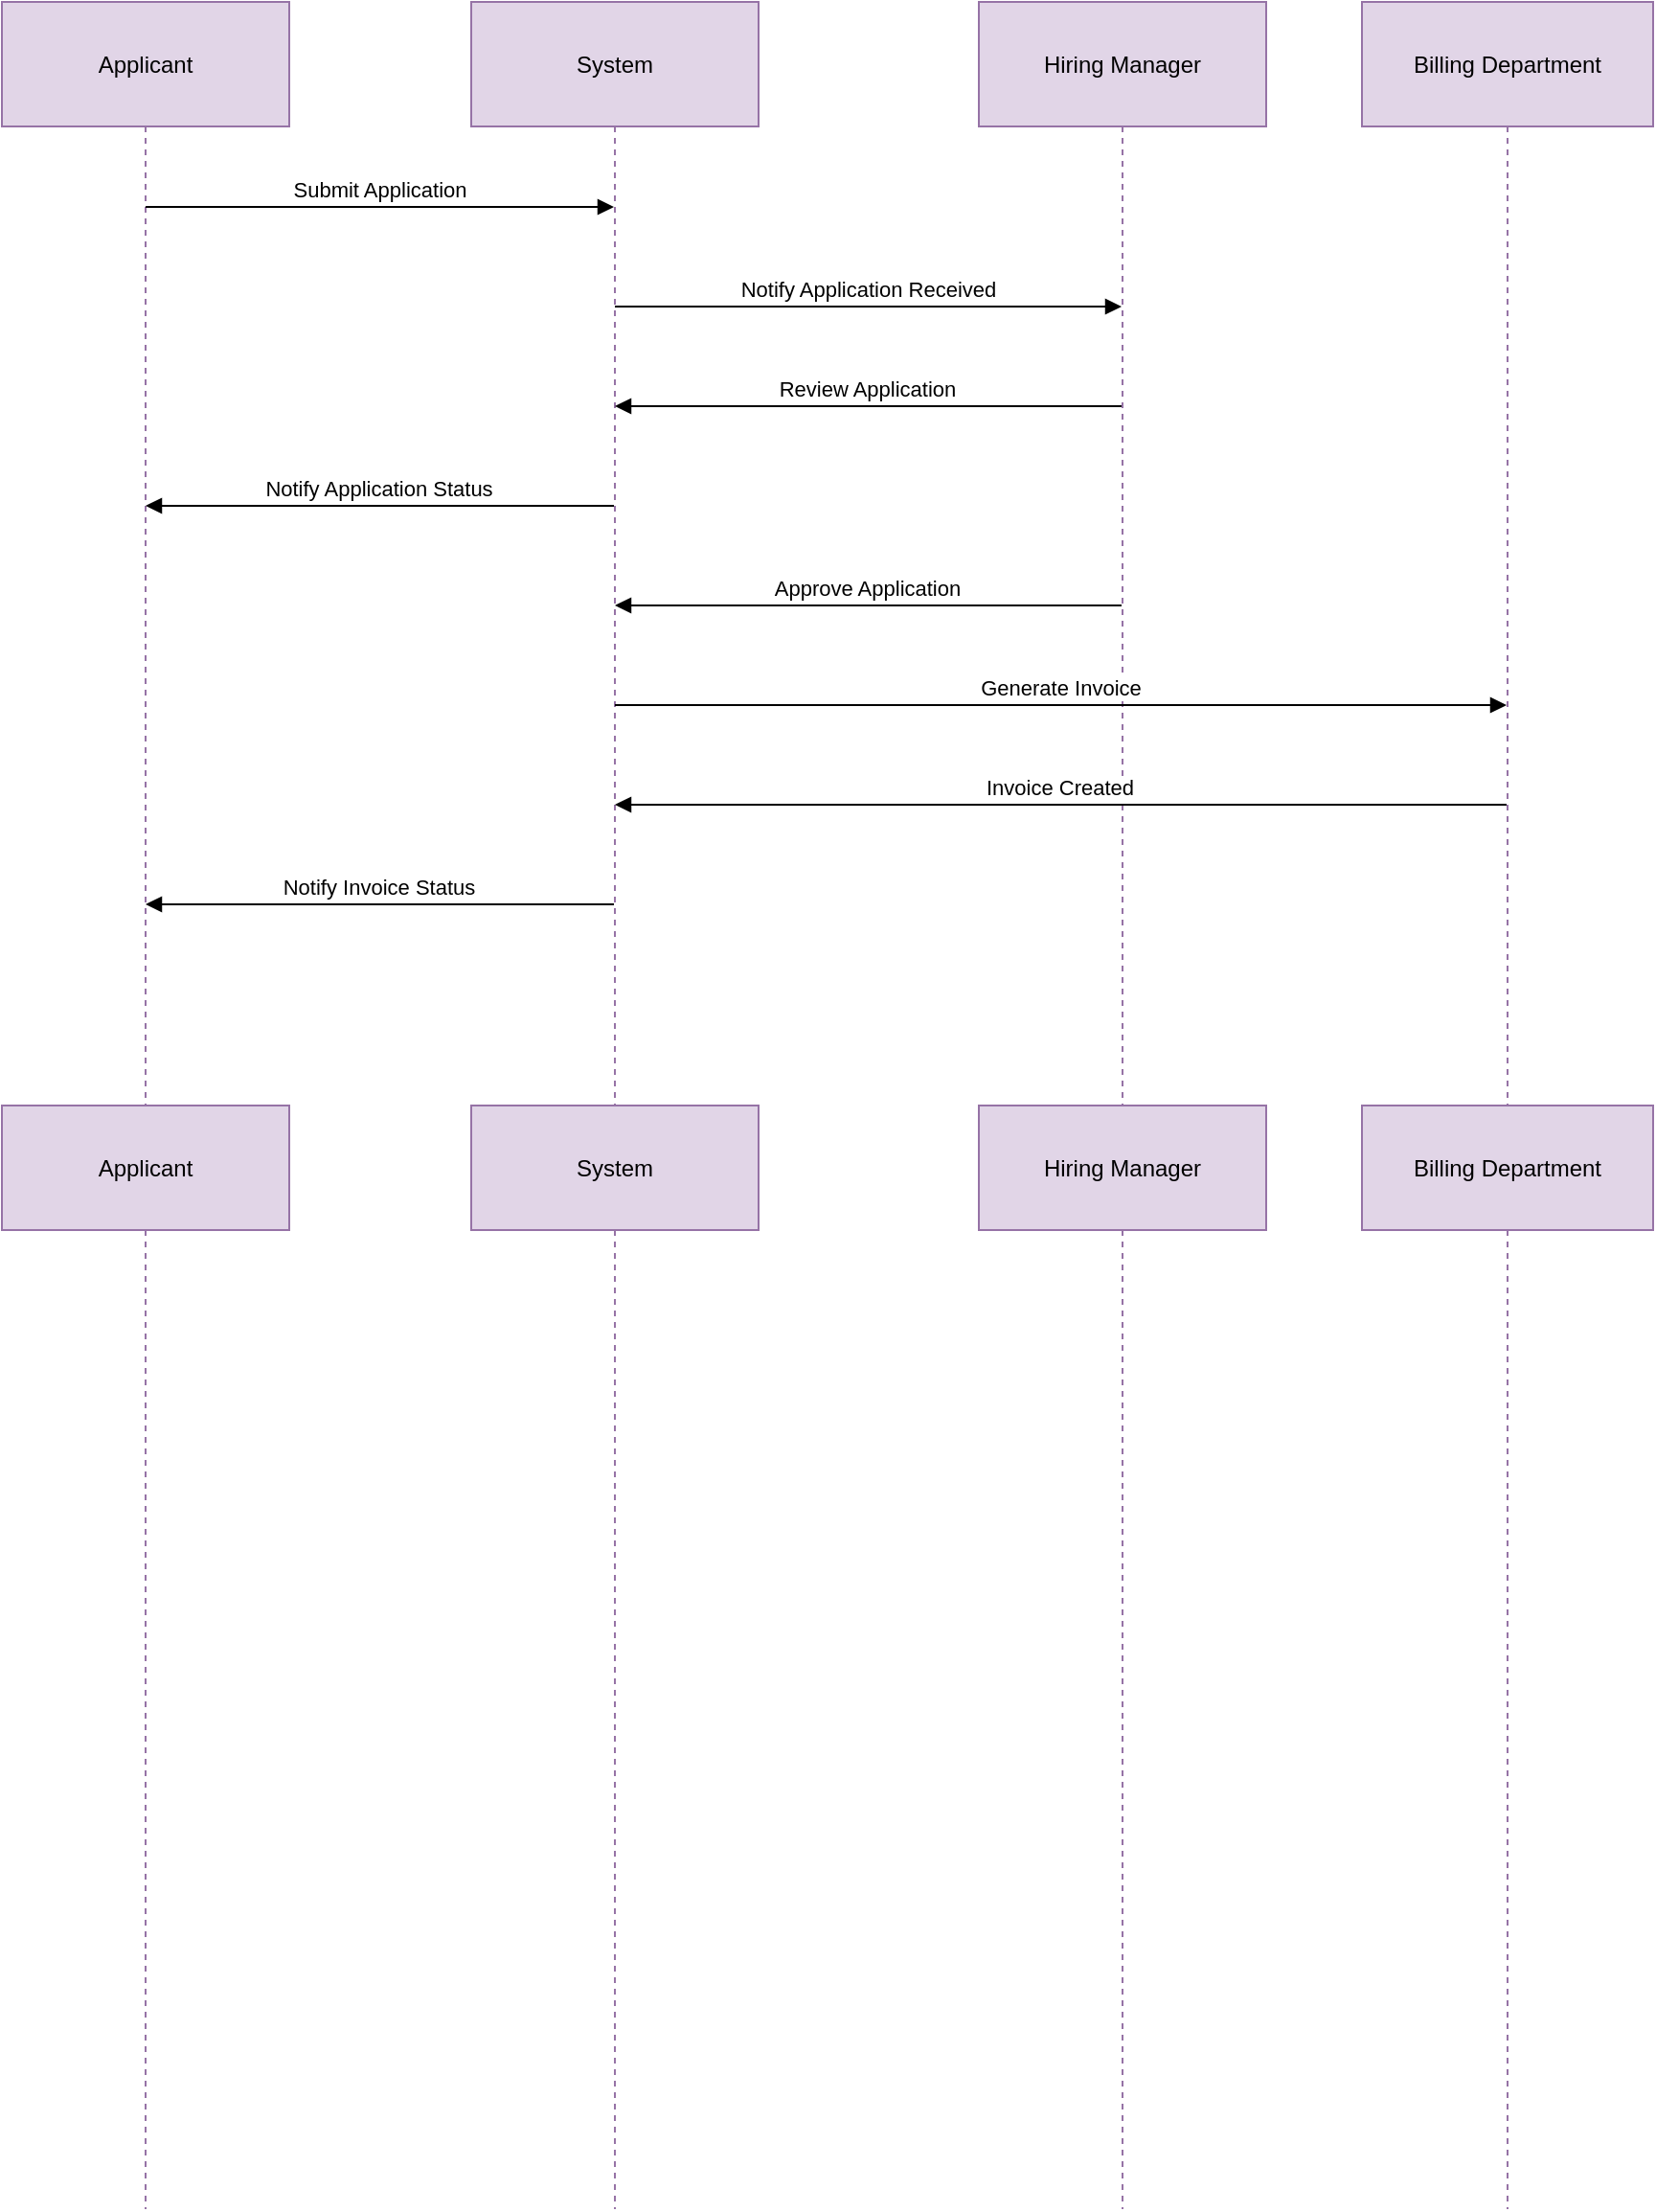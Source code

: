 <mxfile version="24.7.17">
  <diagram name="Page-1" id="dHeRC03932-vUY8b0eSu">
    <mxGraphModel grid="1" page="1" gridSize="10" guides="1" tooltips="1" connect="1" arrows="1" fold="1" pageScale="1" pageWidth="850" pageHeight="1100" math="0" shadow="0">
      <root>
        <mxCell id="0" />
        <mxCell id="1" parent="0" />
        <mxCell id="rM3IPMLhM91sqdTLPy3J-1" value="Applicant" style="shape=umlLifeline;perimeter=lifelinePerimeter;whiteSpace=wrap;container=1;dropTarget=0;collapsible=0;recursiveResize=0;outlineConnect=0;portConstraint=eastwest;newEdgeStyle={&quot;edgeStyle&quot;:&quot;elbowEdgeStyle&quot;,&quot;elbow&quot;:&quot;vertical&quot;,&quot;curved&quot;:0,&quot;rounded&quot;:0};size=65;fillColor=#e1d5e7;strokeColor=#9673a6;" vertex="1" parent="1">
          <mxGeometry x="20" y="20" width="150" height="576" as="geometry" />
        </mxCell>
        <mxCell id="rM3IPMLhM91sqdTLPy3J-2" value="System" style="shape=umlLifeline;perimeter=lifelinePerimeter;whiteSpace=wrap;container=1;dropTarget=0;collapsible=0;recursiveResize=0;outlineConnect=0;portConstraint=eastwest;newEdgeStyle={&quot;edgeStyle&quot;:&quot;elbowEdgeStyle&quot;,&quot;elbow&quot;:&quot;vertical&quot;,&quot;curved&quot;:0,&quot;rounded&quot;:0};size=65;fillColor=#e1d5e7;strokeColor=#9673a6;" vertex="1" parent="1">
          <mxGeometry x="265" y="20" width="150" height="576" as="geometry" />
        </mxCell>
        <mxCell id="rM3IPMLhM91sqdTLPy3J-3" value="Hiring Manager" style="shape=umlLifeline;perimeter=lifelinePerimeter;whiteSpace=wrap;container=1;dropTarget=0;collapsible=0;recursiveResize=0;outlineConnect=0;portConstraint=eastwest;newEdgeStyle={&quot;edgeStyle&quot;:&quot;elbowEdgeStyle&quot;,&quot;elbow&quot;:&quot;vertical&quot;,&quot;curved&quot;:0,&quot;rounded&quot;:0};size=65;fillColor=#e1d5e7;strokeColor=#9673a6;" vertex="1" parent="1">
          <mxGeometry x="530" y="20" width="150" height="576" as="geometry" />
        </mxCell>
        <mxCell id="rM3IPMLhM91sqdTLPy3J-4" value="Billing Department" style="shape=umlLifeline;perimeter=lifelinePerimeter;whiteSpace=wrap;container=1;dropTarget=0;collapsible=0;recursiveResize=0;outlineConnect=0;portConstraint=eastwest;newEdgeStyle={&quot;edgeStyle&quot;:&quot;elbowEdgeStyle&quot;,&quot;elbow&quot;:&quot;vertical&quot;,&quot;curved&quot;:0,&quot;rounded&quot;:0};size=65;fillColor=#e1d5e7;strokeColor=#9673a6;" vertex="1" parent="1">
          <mxGeometry x="730" y="20" width="152" height="576" as="geometry" />
        </mxCell>
        <mxCell id="rM3IPMLhM91sqdTLPy3J-5" value="Submit Application" style="verticalAlign=bottom;edgeStyle=elbowEdgeStyle;elbow=vertical;curved=0;rounded=0;endArrow=block;" edge="1" parent="1" source="rM3IPMLhM91sqdTLPy3J-1" target="rM3IPMLhM91sqdTLPy3J-2">
          <mxGeometry relative="1" as="geometry">
            <Array as="points">
              <mxPoint x="226" y="127" />
            </Array>
          </mxGeometry>
        </mxCell>
        <mxCell id="rM3IPMLhM91sqdTLPy3J-6" value="Notify Application Received" style="verticalAlign=bottom;edgeStyle=elbowEdgeStyle;elbow=vertical;curved=0;rounded=0;endArrow=block;" edge="1" parent="1" source="rM3IPMLhM91sqdTLPy3J-2" target="rM3IPMLhM91sqdTLPy3J-3">
          <mxGeometry relative="1" as="geometry">
            <Array as="points">
              <mxPoint x="481" y="179" />
            </Array>
          </mxGeometry>
        </mxCell>
        <mxCell id="rM3IPMLhM91sqdTLPy3J-7" value="Review Application" style="verticalAlign=bottom;edgeStyle=elbowEdgeStyle;elbow=vertical;curved=0;rounded=0;endArrow=block;" edge="1" parent="1" source="rM3IPMLhM91sqdTLPy3J-3" target="rM3IPMLhM91sqdTLPy3J-2">
          <mxGeometry relative="1" as="geometry">
            <Array as="points">
              <mxPoint x="484" y="231" />
            </Array>
          </mxGeometry>
        </mxCell>
        <mxCell id="rM3IPMLhM91sqdTLPy3J-8" value="Notify Application Status" style="verticalAlign=bottom;edgeStyle=elbowEdgeStyle;elbow=vertical;curved=0;rounded=0;endArrow=block;" edge="1" parent="1" source="rM3IPMLhM91sqdTLPy3J-2" target="rM3IPMLhM91sqdTLPy3J-1">
          <mxGeometry relative="1" as="geometry">
            <Array as="points">
              <mxPoint x="229" y="283" />
            </Array>
          </mxGeometry>
        </mxCell>
        <mxCell id="rM3IPMLhM91sqdTLPy3J-9" value="Approve Application" style="verticalAlign=bottom;edgeStyle=elbowEdgeStyle;elbow=vertical;curved=0;rounded=0;endArrow=block;" edge="1" parent="1" source="rM3IPMLhM91sqdTLPy3J-3" target="rM3IPMLhM91sqdTLPy3J-2">
          <mxGeometry relative="1" as="geometry">
            <Array as="points">
              <mxPoint x="484" y="335" />
            </Array>
          </mxGeometry>
        </mxCell>
        <mxCell id="rM3IPMLhM91sqdTLPy3J-10" value="Generate Invoice" style="verticalAlign=bottom;edgeStyle=elbowEdgeStyle;elbow=vertical;curved=0;rounded=0;endArrow=block;" edge="1" parent="1" source="rM3IPMLhM91sqdTLPy3J-2" target="rM3IPMLhM91sqdTLPy3J-4">
          <mxGeometry relative="1" as="geometry">
            <Array as="points">
              <mxPoint x="582" y="387" />
            </Array>
          </mxGeometry>
        </mxCell>
        <mxCell id="rM3IPMLhM91sqdTLPy3J-11" value="Invoice Created" style="verticalAlign=bottom;edgeStyle=elbowEdgeStyle;elbow=vertical;curved=0;rounded=0;endArrow=block;" edge="1" parent="1" source="rM3IPMLhM91sqdTLPy3J-4" target="rM3IPMLhM91sqdTLPy3J-2">
          <mxGeometry relative="1" as="geometry">
            <Array as="points">
              <mxPoint x="585" y="439" />
            </Array>
          </mxGeometry>
        </mxCell>
        <mxCell id="rM3IPMLhM91sqdTLPy3J-12" value="Notify Invoice Status" style="verticalAlign=bottom;edgeStyle=elbowEdgeStyle;elbow=vertical;curved=0;rounded=0;endArrow=block;" edge="1" parent="1" source="rM3IPMLhM91sqdTLPy3J-2" target="rM3IPMLhM91sqdTLPy3J-1">
          <mxGeometry relative="1" as="geometry">
            <Array as="points">
              <mxPoint x="229" y="491" />
            </Array>
          </mxGeometry>
        </mxCell>
        <mxCell id="rM3IPMLhM91sqdTLPy3J-13" value="Applicant" style="shape=umlLifeline;perimeter=lifelinePerimeter;whiteSpace=wrap;container=1;dropTarget=0;collapsible=0;recursiveResize=0;outlineConnect=0;portConstraint=eastwest;newEdgeStyle={&quot;edgeStyle&quot;:&quot;elbowEdgeStyle&quot;,&quot;elbow&quot;:&quot;vertical&quot;,&quot;curved&quot;:0,&quot;rounded&quot;:0};size=65;fillColor=#e1d5e7;strokeColor=#9673a6;" vertex="1" parent="1">
          <mxGeometry x="20" y="596" width="150" height="576" as="geometry" />
        </mxCell>
        <mxCell id="rM3IPMLhM91sqdTLPy3J-14" value="System" style="shape=umlLifeline;perimeter=lifelinePerimeter;whiteSpace=wrap;container=1;dropTarget=0;collapsible=0;recursiveResize=0;outlineConnect=0;portConstraint=eastwest;newEdgeStyle={&quot;edgeStyle&quot;:&quot;elbowEdgeStyle&quot;,&quot;elbow&quot;:&quot;vertical&quot;,&quot;curved&quot;:0,&quot;rounded&quot;:0};size=65;fillColor=#e1d5e7;strokeColor=#9673a6;" vertex="1" parent="1">
          <mxGeometry x="265" y="596" width="150" height="576" as="geometry" />
        </mxCell>
        <mxCell id="rM3IPMLhM91sqdTLPy3J-15" value="Hiring Manager" style="shape=umlLifeline;perimeter=lifelinePerimeter;whiteSpace=wrap;container=1;dropTarget=0;collapsible=0;recursiveResize=0;outlineConnect=0;portConstraint=eastwest;newEdgeStyle={&quot;edgeStyle&quot;:&quot;elbowEdgeStyle&quot;,&quot;elbow&quot;:&quot;vertical&quot;,&quot;curved&quot;:0,&quot;rounded&quot;:0};size=65;fillColor=#e1d5e7;strokeColor=#9673a6;" vertex="1" parent="1">
          <mxGeometry x="530" y="596" width="150" height="576" as="geometry" />
        </mxCell>
        <mxCell id="rM3IPMLhM91sqdTLPy3J-16" value="Billing Department" style="shape=umlLifeline;perimeter=lifelinePerimeter;whiteSpace=wrap;container=1;dropTarget=0;collapsible=0;recursiveResize=0;outlineConnect=0;portConstraint=eastwest;newEdgeStyle={&quot;edgeStyle&quot;:&quot;elbowEdgeStyle&quot;,&quot;elbow&quot;:&quot;vertical&quot;,&quot;curved&quot;:0,&quot;rounded&quot;:0};size=65;fillColor=#e1d5e7;strokeColor=#9673a6;" vertex="1" parent="1">
          <mxGeometry x="730" y="596" width="152" height="576" as="geometry" />
        </mxCell>
      </root>
    </mxGraphModel>
  </diagram>
</mxfile>
